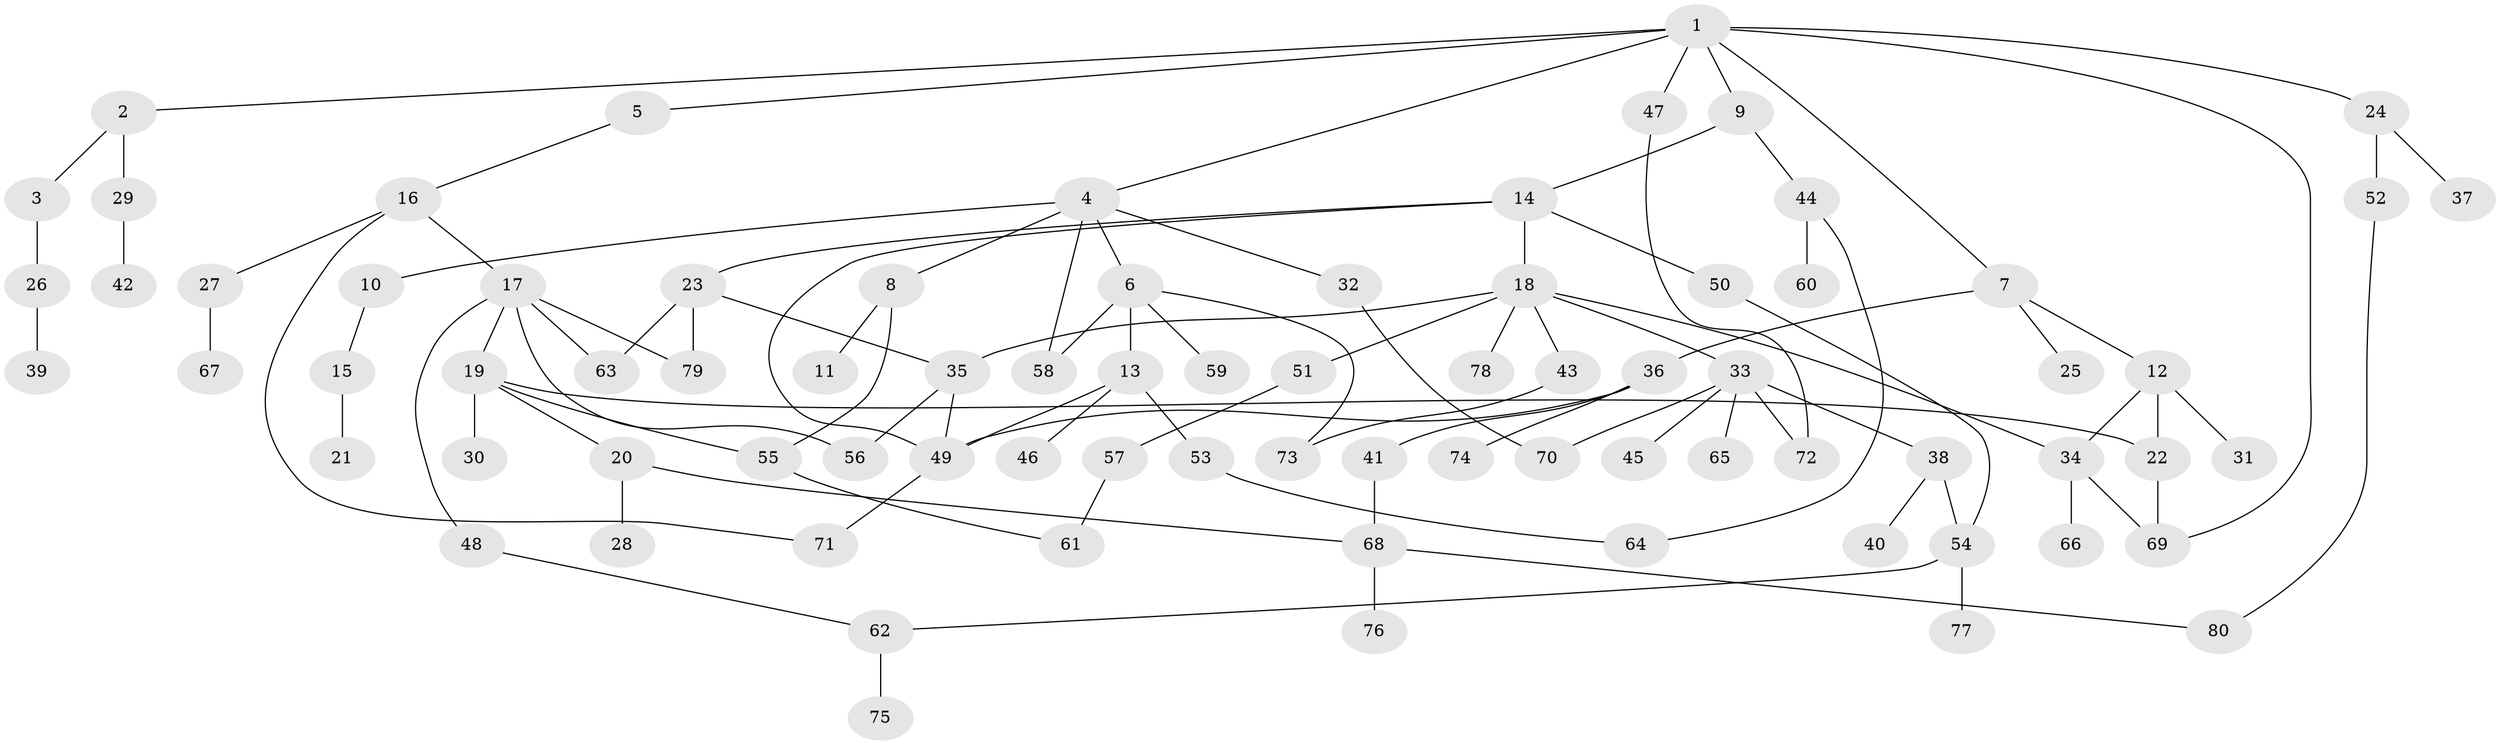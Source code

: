 // Generated by graph-tools (version 1.1) at 2025/49/03/09/25 03:49:18]
// undirected, 80 vertices, 102 edges
graph export_dot {
graph [start="1"]
  node [color=gray90,style=filled];
  1;
  2;
  3;
  4;
  5;
  6;
  7;
  8;
  9;
  10;
  11;
  12;
  13;
  14;
  15;
  16;
  17;
  18;
  19;
  20;
  21;
  22;
  23;
  24;
  25;
  26;
  27;
  28;
  29;
  30;
  31;
  32;
  33;
  34;
  35;
  36;
  37;
  38;
  39;
  40;
  41;
  42;
  43;
  44;
  45;
  46;
  47;
  48;
  49;
  50;
  51;
  52;
  53;
  54;
  55;
  56;
  57;
  58;
  59;
  60;
  61;
  62;
  63;
  64;
  65;
  66;
  67;
  68;
  69;
  70;
  71;
  72;
  73;
  74;
  75;
  76;
  77;
  78;
  79;
  80;
  1 -- 2;
  1 -- 4;
  1 -- 5;
  1 -- 7;
  1 -- 9;
  1 -- 24;
  1 -- 47;
  1 -- 69;
  2 -- 3;
  2 -- 29;
  3 -- 26;
  4 -- 6;
  4 -- 8;
  4 -- 10;
  4 -- 32;
  4 -- 58;
  5 -- 16;
  6 -- 13;
  6 -- 58;
  6 -- 59;
  6 -- 73;
  7 -- 12;
  7 -- 25;
  7 -- 36;
  8 -- 11;
  8 -- 55;
  9 -- 14;
  9 -- 44;
  10 -- 15;
  12 -- 22;
  12 -- 31;
  12 -- 34;
  13 -- 46;
  13 -- 53;
  13 -- 49;
  14 -- 18;
  14 -- 23;
  14 -- 50;
  14 -- 49;
  15 -- 21;
  16 -- 17;
  16 -- 27;
  16 -- 71;
  17 -- 19;
  17 -- 48;
  17 -- 56;
  17 -- 79;
  17 -- 63;
  18 -- 33;
  18 -- 34;
  18 -- 43;
  18 -- 51;
  18 -- 78;
  18 -- 35;
  19 -- 20;
  19 -- 30;
  19 -- 55;
  19 -- 22;
  20 -- 28;
  20 -- 68;
  22 -- 69;
  23 -- 35;
  23 -- 63;
  23 -- 79;
  24 -- 37;
  24 -- 52;
  26 -- 39;
  27 -- 67;
  29 -- 42;
  32 -- 70;
  33 -- 38;
  33 -- 45;
  33 -- 65;
  33 -- 70;
  33 -- 72;
  34 -- 66;
  34 -- 69;
  35 -- 56;
  35 -- 49;
  36 -- 41;
  36 -- 49;
  36 -- 74;
  38 -- 40;
  38 -- 54;
  41 -- 68;
  43 -- 73;
  44 -- 60;
  44 -- 64;
  47 -- 72;
  48 -- 62;
  49 -- 71;
  50 -- 54;
  51 -- 57;
  52 -- 80;
  53 -- 64;
  54 -- 62;
  54 -- 77;
  55 -- 61;
  57 -- 61;
  62 -- 75;
  68 -- 76;
  68 -- 80;
}
